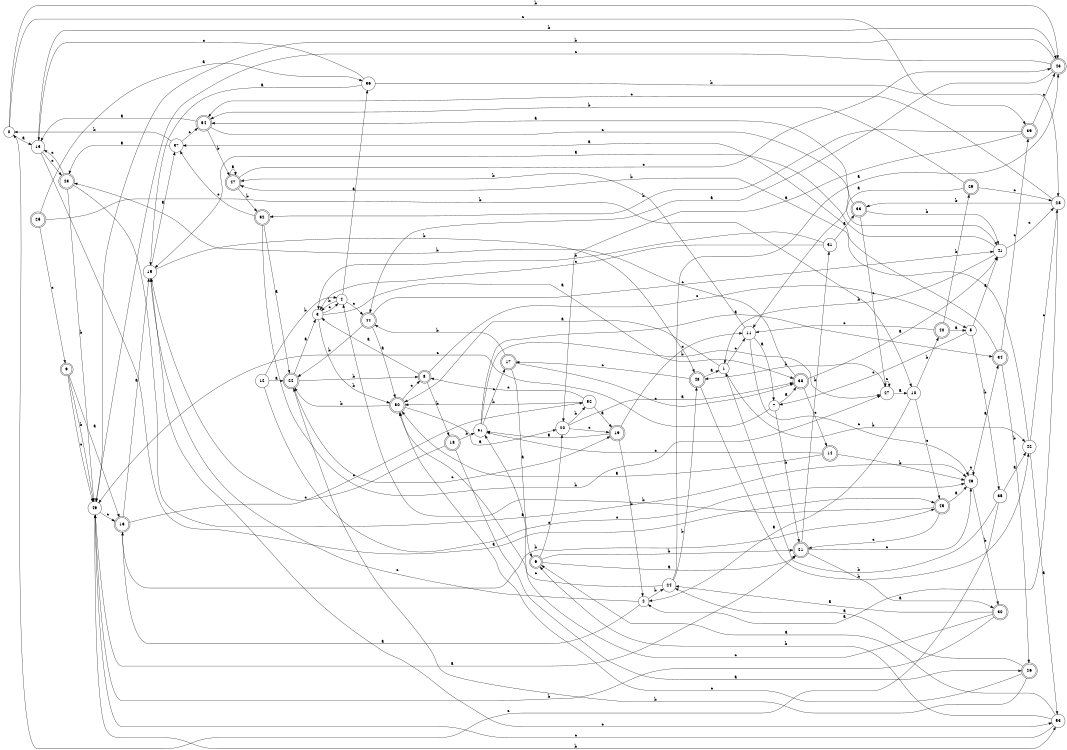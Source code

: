 digraph n44_4 {
__start0 [label="" shape="none"];

rankdir=LR;
size="8,5";

s0 [style="filled", color="black", fillcolor="white" shape="circle", label="0"];
s1 [style="filled", color="black", fillcolor="white" shape="circle", label="1"];
s2 [style="filled", color="black", fillcolor="white" shape="circle", label="2"];
s3 [style="filled", color="black", fillcolor="white" shape="circle", label="3"];
s4 [style="filled", color="black", fillcolor="white" shape="circle", label="4"];
s5 [style="filled", color="black", fillcolor="white" shape="circle", label="5"];
s6 [style="rounded,filled", color="black", fillcolor="white" shape="doublecircle", label="6"];
s7 [style="filled", color="black", fillcolor="white" shape="circle", label="7"];
s8 [style="rounded,filled", color="black", fillcolor="white" shape="doublecircle", label="8"];
s9 [style="rounded,filled", color="black", fillcolor="white" shape="doublecircle", label="9"];
s10 [style="filled", color="black", fillcolor="white" shape="circle", label="10"];
s11 [style="filled", color="black", fillcolor="white" shape="circle", label="11"];
s12 [style="filled", color="black", fillcolor="white" shape="circle", label="12"];
s13 [style="filled", color="black", fillcolor="white" shape="circle", label="13"];
s14 [style="rounded,filled", color="black", fillcolor="white" shape="doublecircle", label="14"];
s15 [style="filled", color="black", fillcolor="white" shape="circle", label="15"];
s16 [style="rounded,filled", color="black", fillcolor="white" shape="doublecircle", label="16"];
s17 [style="rounded,filled", color="black", fillcolor="white" shape="doublecircle", label="17"];
s18 [style="rounded,filled", color="black", fillcolor="white" shape="doublecircle", label="18"];
s19 [style="rounded,filled", color="black", fillcolor="white" shape="doublecircle", label="19"];
s20 [style="filled", color="black", fillcolor="white" shape="circle", label="20"];
s21 [style="rounded,filled", color="black", fillcolor="white" shape="doublecircle", label="21"];
s22 [style="rounded,filled", color="black", fillcolor="white" shape="doublecircle", label="22"];
s23 [style="rounded,filled", color="black", fillcolor="white" shape="doublecircle", label="23"];
s24 [style="filled", color="black", fillcolor="white" shape="circle", label="24"];
s25 [style="rounded,filled", color="black", fillcolor="white" shape="doublecircle", label="25"];
s26 [style="rounded,filled", color="black", fillcolor="white" shape="doublecircle", label="26"];
s27 [style="filled", color="black", fillcolor="white" shape="circle", label="27"];
s28 [style="filled", color="black", fillcolor="white" shape="circle", label="28"];
s29 [style="rounded,filled", color="black", fillcolor="white" shape="doublecircle", label="29"];
s30 [style="rounded,filled", color="black", fillcolor="white" shape="doublecircle", label="30"];
s31 [style="filled", color="black", fillcolor="white" shape="circle", label="31"];
s32 [style="rounded,filled", color="black", fillcolor="white" shape="doublecircle", label="32"];
s33 [style="rounded,filled", color="black", fillcolor="white" shape="doublecircle", label="33"];
s34 [style="rounded,filled", color="black", fillcolor="white" shape="doublecircle", label="34"];
s35 [style="filled", color="black", fillcolor="white" shape="circle", label="35"];
s36 [style="filled", color="black", fillcolor="white" shape="circle", label="36"];
s37 [style="filled", color="black", fillcolor="white" shape="circle", label="37"];
s38 [style="rounded,filled", color="black", fillcolor="white" shape="doublecircle", label="38"];
s39 [style="rounded,filled", color="black", fillcolor="white" shape="doublecircle", label="39"];
s40 [style="rounded,filled", color="black", fillcolor="white" shape="doublecircle", label="40"];
s41 [style="filled", color="black", fillcolor="white" shape="circle", label="41"];
s42 [style="filled", color="black", fillcolor="white" shape="circle", label="42"];
s43 [style="rounded,filled", color="black", fillcolor="white" shape="doublecircle", label="43"];
s44 [style="rounded,filled", color="black", fillcolor="white" shape="doublecircle", label="44"];
s45 [style="rounded,filled", color="black", fillcolor="white" shape="doublecircle", label="45"];
s46 [style="filled", color="black", fillcolor="white" shape="circle", label="46"];
s47 [style="rounded,filled", color="black", fillcolor="white" shape="doublecircle", label="47"];
s48 [style="rounded,filled", color="black", fillcolor="white" shape="doublecircle", label="48"];
s49 [style="filled", color="black", fillcolor="white" shape="circle", label="49"];
s50 [style="rounded,filled", color="black", fillcolor="white" shape="doublecircle", label="50"];
s51 [style="filled", color="black", fillcolor="white" shape="circle", label="51"];
s52 [style="filled", color="black", fillcolor="white" shape="circle", label="52"];
s53 [style="filled", color="black", fillcolor="white" shape="circle", label="53"];
s54 [style="rounded,filled", color="black", fillcolor="white" shape="doublecircle", label="54"];
s0 -> s13 [label="a"];
s0 -> s43 [label="b"];
s0 -> s39 [label="c"];
s1 -> s50 [label="a"];
s1 -> s42 [label="b"];
s1 -> s11 [label="c"];
s2 -> s16 [label="a"];
s2 -> s24 [label="b"];
s2 -> s15 [label="c"];
s3 -> s38 [label="a"];
s3 -> s50 [label="b"];
s3 -> s4 [label="c"];
s4 -> s36 [label="a"];
s4 -> s3 [label="b"];
s4 -> s44 [label="c"];
s5 -> s41 [label="a"];
s5 -> s35 [label="b"];
s5 -> s7 [label="c"];
s6 -> s21 [label="a"];
s6 -> s21 [label="b"];
s6 -> s20 [label="c"];
s7 -> s38 [label="a"];
s7 -> s21 [label="b"];
s7 -> s49 [label="c"];
s8 -> s3 [label="a"];
s8 -> s18 [label="b"];
s8 -> s5 [label="c"];
s9 -> s16 [label="a"];
s9 -> s49 [label="b"];
s9 -> s49 [label="c"];
s10 -> s2 [label="a"];
s10 -> s40 [label="b"];
s10 -> s45 [label="c"];
s11 -> s7 [label="a"];
s11 -> s47 [label="b"];
s11 -> s46 [label="c"];
s12 -> s22 [label="a"];
s12 -> s4 [label="b"];
s12 -> s46 [label="c"];
s13 -> s45 [label="a"];
s13 -> s43 [label="b"];
s13 -> s23 [label="c"];
s14 -> s50 [label="a"];
s14 -> s46 [label="b"];
s14 -> s51 [label="c"];
s15 -> s37 [label="a"];
s15 -> s48 [label="b"];
s15 -> s53 [label="c"];
s16 -> s15 [label="a"];
s16 -> s45 [label="b"];
s16 -> s52 [label="c"];
s17 -> s6 [label="a"];
s17 -> s44 [label="b"];
s17 -> s38 [label="c"];
s18 -> s26 [label="a"];
s18 -> s51 [label="b"];
s18 -> s15 [label="c"];
s19 -> s51 [label="a"];
s19 -> s2 [label="b"];
s19 -> s11 [label="c"];
s20 -> s38 [label="a"];
s20 -> s52 [label="b"];
s20 -> s19 [label="c"];
s21 -> s30 [label="a"];
s21 -> s31 [label="b"];
s21 -> s46 [label="c"];
s22 -> s3 [label="a"];
s22 -> s8 [label="b"];
s22 -> s19 [label="c"];
s23 -> s46 [label="a"];
s23 -> s49 [label="b"];
s23 -> s13 [label="c"];
s24 -> s43 [label="a"];
s24 -> s48 [label="b"];
s24 -> s50 [label="c"];
s25 -> s36 [label="a"];
s25 -> s10 [label="b"];
s25 -> s9 [label="c"];
s26 -> s24 [label="a"];
s26 -> s22 [label="b"];
s26 -> s50 [label="c"];
s27 -> s10 [label="a"];
s27 -> s48 [label="b"];
s27 -> s27 [label="c"];
s28 -> s2 [label="a"];
s28 -> s33 [label="b"];
s28 -> s54 [label="c"];
s29 -> s11 [label="a"];
s29 -> s54 [label="b"];
s29 -> s28 [label="c"];
s30 -> s24 [label="a"];
s30 -> s49 [label="b"];
s30 -> s51 [label="c"];
s31 -> s33 [label="a"];
s31 -> s3 [label="b"];
s31 -> s3 [label="c"];
s32 -> s22 [label="a"];
s32 -> s27 [label="b"];
s32 -> s37 [label="c"];
s33 -> s54 [label="a"];
s33 -> s41 [label="b"];
s33 -> s27 [label="c"];
s34 -> s37 [label="a"];
s34 -> s26 [label="b"];
s34 -> s39 [label="c"];
s35 -> s42 [label="a"];
s35 -> s1 [label="b"];
s35 -> s0 [label="c"];
s36 -> s15 [label="a"];
s36 -> s28 [label="b"];
s36 -> s13 [label="c"];
s37 -> s23 [label="a"];
s37 -> s0 [label="b"];
s37 -> s54 [label="c"];
s38 -> s41 [label="a"];
s38 -> s23 [label="b"];
s38 -> s14 [label="c"];
s39 -> s20 [label="a"];
s39 -> s32 [label="b"];
s39 -> s43 [label="c"];
s40 -> s5 [label="a"];
s40 -> s29 [label="b"];
s40 -> s11 [label="c"];
s41 -> s15 [label="a"];
s41 -> s1 [label="b"];
s41 -> s28 [label="c"];
s42 -> s53 [label="a"];
s42 -> s47 [label="b"];
s42 -> s28 [label="c"];
s43 -> s44 [label="a"];
s43 -> s49 [label="b"];
s43 -> s49 [label="c"];
s44 -> s50 [label="a"];
s44 -> s22 [label="b"];
s44 -> s41 [label="c"];
s45 -> s46 [label="a"];
s45 -> s4 [label="b"];
s45 -> s21 [label="c"];
s46 -> s34 [label="a"];
s46 -> s30 [label="b"];
s46 -> s46 [label="c"];
s47 -> s47 [label="a"];
s47 -> s32 [label="b"];
s47 -> s43 [label="c"];
s48 -> s1 [label="a"];
s48 -> s42 [label="b"];
s48 -> s17 [label="c"];
s49 -> s21 [label="a"];
s49 -> s53 [label="b"];
s49 -> s16 [label="c"];
s50 -> s20 [label="a"];
s50 -> s22 [label="b"];
s50 -> s8 [label="c"];
s51 -> s34 [label="a"];
s51 -> s27 [label="b"];
s51 -> s17 [label="c"];
s52 -> s19 [label="a"];
s52 -> s50 [label="b"];
s52 -> s8 [label="c"];
s53 -> s6 [label="a"];
s53 -> s6 [label="b"];
s53 -> s49 [label="c"];
s54 -> s13 [label="a"];
s54 -> s47 [label="b"];
s54 -> s41 [label="c"];

}